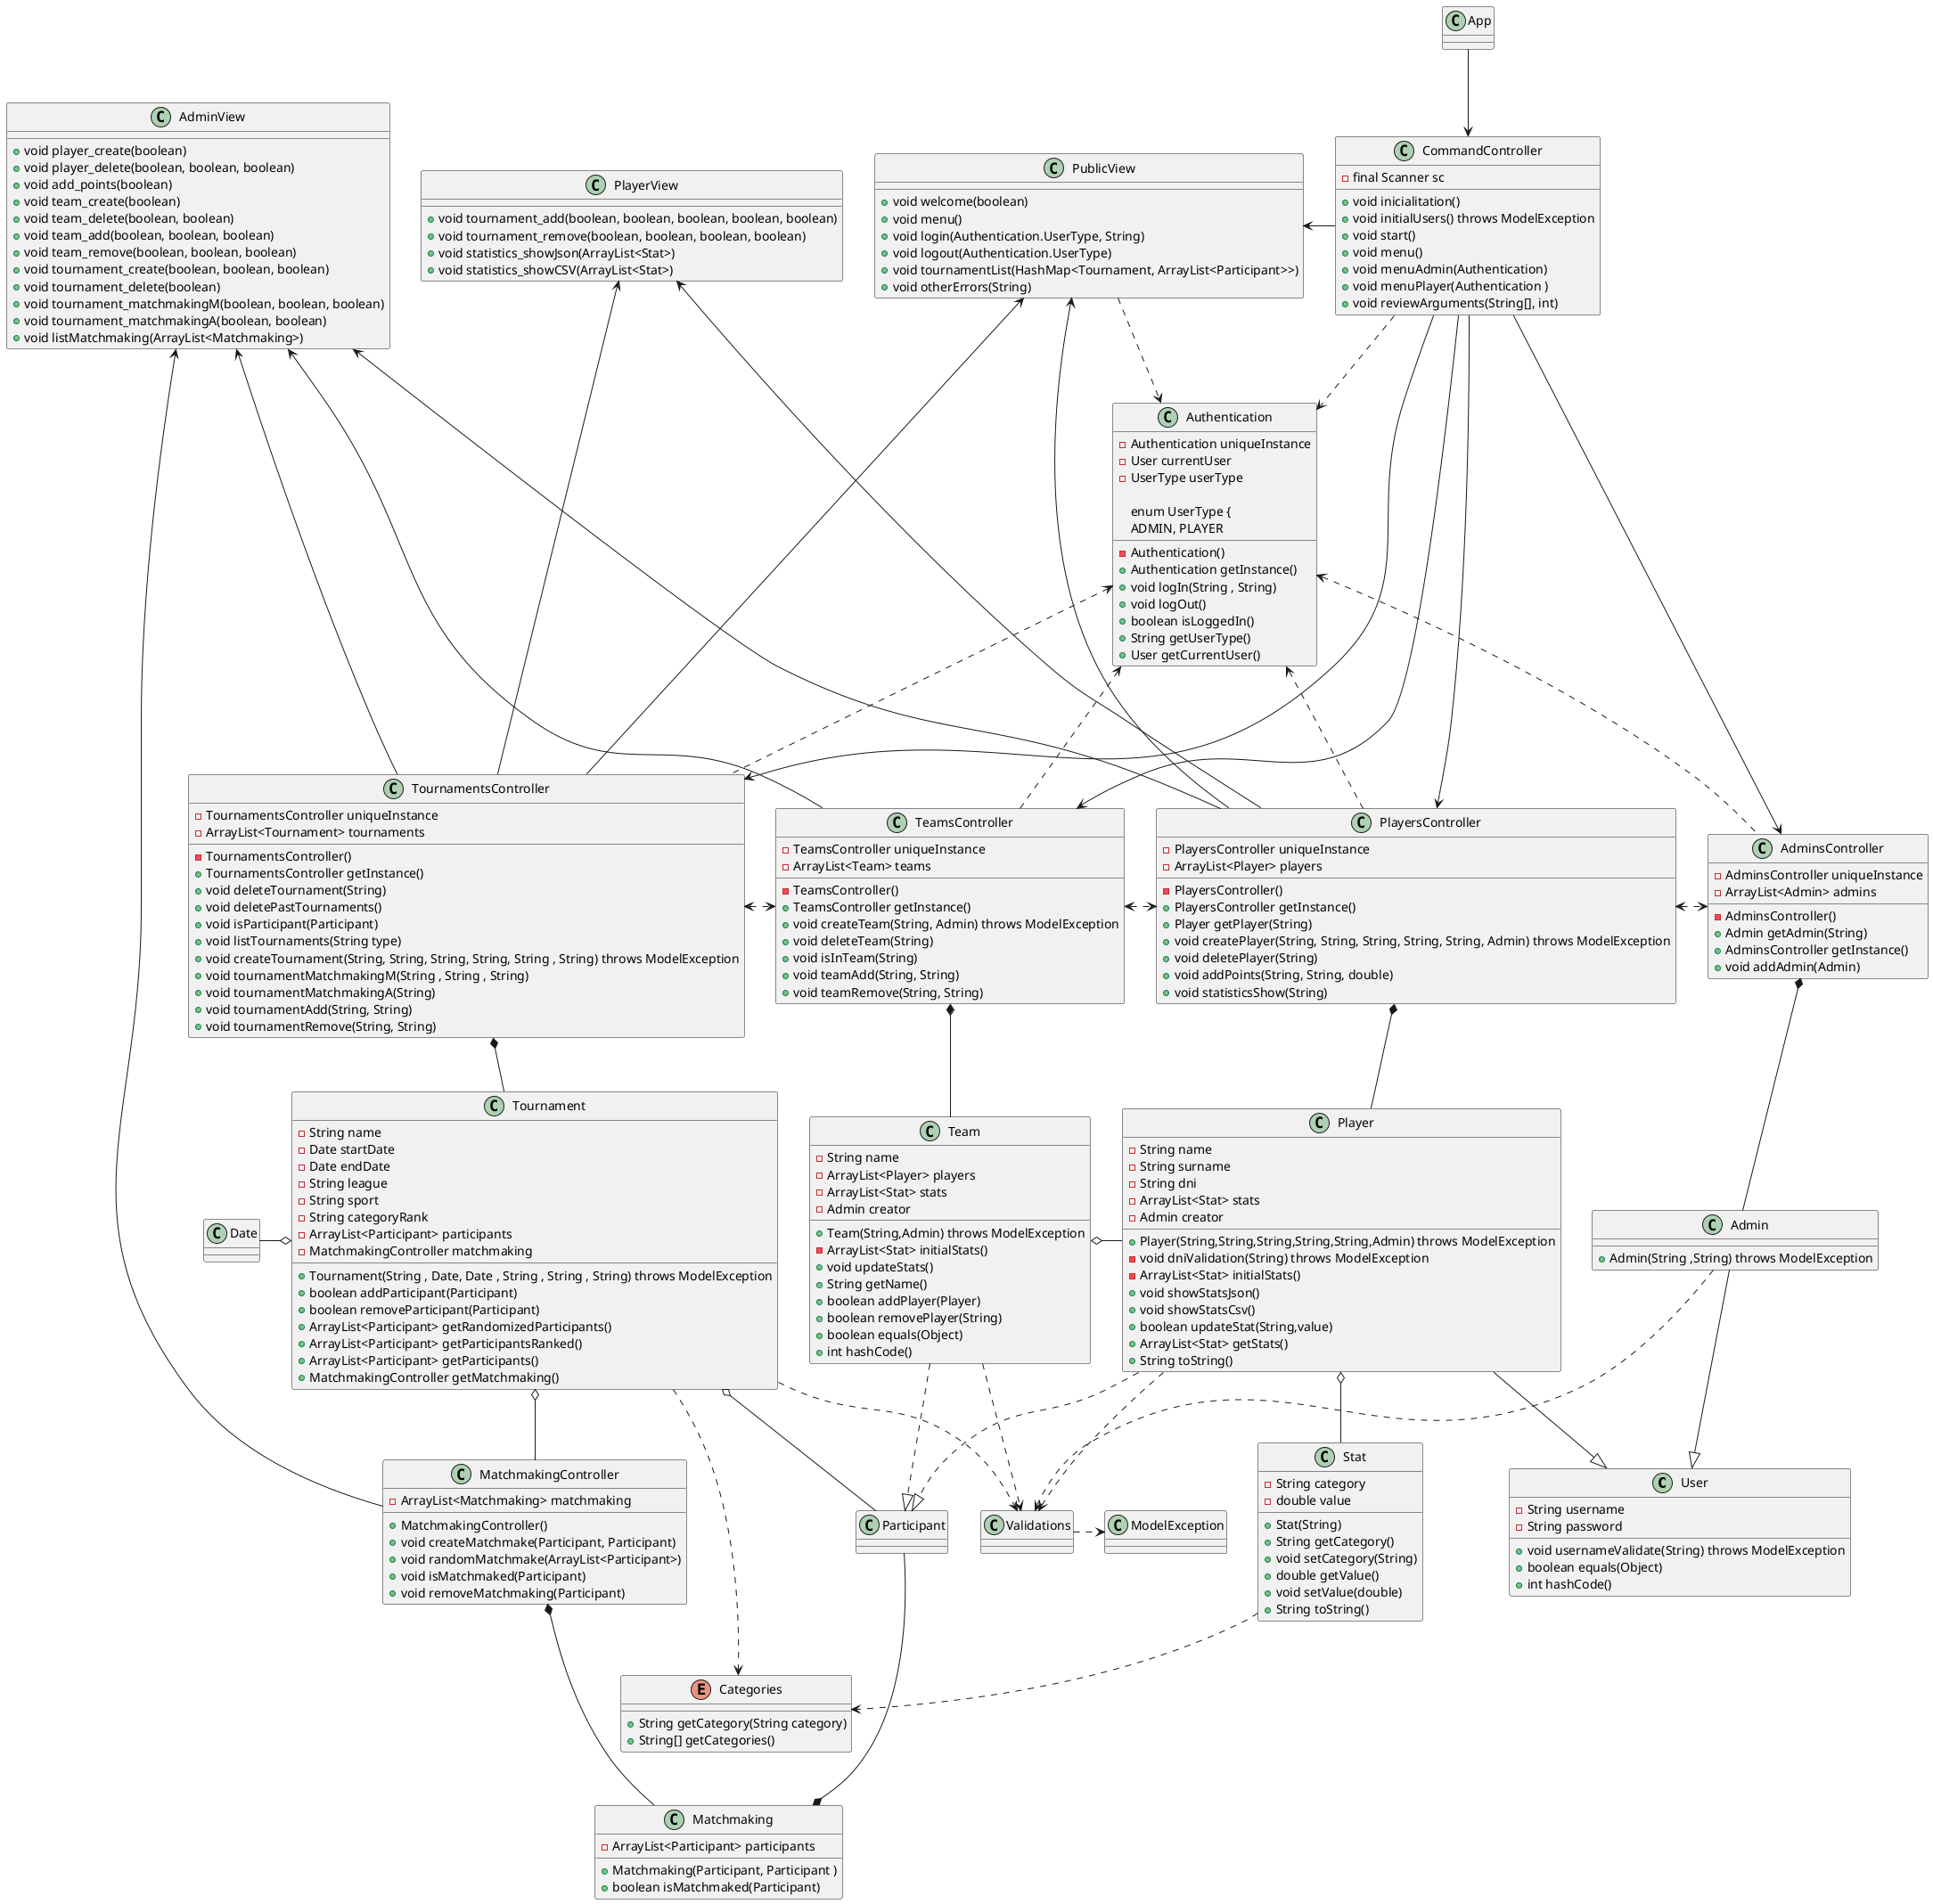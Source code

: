 @startuml
class User {
    - String username
    - String password
    + void usernameValidate(String) throws ModelException
    + boolean equals(Object)
    + int hashCode()
}

class Player {
    - String name
    - String surname
    - String dni
    - ArrayList<Stat> stats
    - Admin creator
    + Player(String,String,String,String,String,Admin) throws ModelException
    - void dniValidation(String) throws ModelException
    - ArrayList<Stat> initialStats()
    + void showStatsJson()
    + void showStatsCsv()
    + boolean updateStat(String,value)
    + ArrayList<Stat> getStats()
    + String toString()
}

class Admin {
    + Admin(String ,String) throws ModelException
}

enum Categories {
    +String getCategory(String category)
    +String[] getCategories()
}

class Stat {
    - String category
    - double value
    + Stat(String)
    + String getCategory()
    + void setCategory(String)
    + double getValue()
    + void setValue(double)
    + String toString()
}

class Team {
    - String name
    - ArrayList<Player> players
    - ArrayList<Stat> stats
    - Admin creator
    + Team(String,Admin) throws ModelException
    - ArrayList<Stat> initialStats()
    + void updateStats()
    + String getName()
    + boolean addPlayer(Player)
    + boolean removePlayer(String)
    + boolean equals(Object)
    + int hashCode()
}

class Matchmaking {
    - ArrayList<Participant> participants
    + Matchmaking(Participant, Participant )
    + boolean isMatchmaked(Participant)
}

class Tournament {
    - String name
    - Date startDate
    - Date endDate
    - String league
    - String sport
    - String categoryRank
    - ArrayList<Participant> participants
    - MatchmakingController matchmaking
    + Tournament(String , Date, Date , String , String , String) throws ModelException
    + boolean addParticipant(Participant)
    + boolean removeParticipant(Participant)
    + ArrayList<Participant> getRandomizedParticipants()
    + ArrayList<Participant> getParticipantsRanked()
    + ArrayList<Participant> getParticipants()
    + MatchmakingController getMatchmaking()
}

class CommandController {
    - final Scanner sc
    + void inicialitation()
    + void initialUsers() throws ModelException
    + void start()
    + void menu()
    + void menuAdmin(Authentication)
    + void menuPlayer(Authentication )
    + void reviewArguments(String[], int)
}

class AdminsController {
    - AdminsController uniqueInstance
    - ArrayList<Admin> admins
    - AdminsController()
    + Admin getAdmin(String)
    + AdminsController getInstance()
    + void addAdmin(Admin)
}

class PlayersController {
    - PlayersController uniqueInstance
    - ArrayList<Player> players
    - PlayersController()
    + PlayersController getInstance()
    + Player getPlayer(String)
    + void createPlayer(String, String, String, String, String, Admin) throws ModelException
    + void deletePlayer(String)
    + void addPoints(String, String, double)
    + void statisticsShow(String)
}

class Authentication {
    - Authentication uniqueInstance
    - User currentUser
    - UserType userType
    - Authentication()
    + Authentication getInstance()
    + void logIn(String , String)
    + void logOut()
    + boolean isLoggedIn()
    + String getUserType()
    + User getCurrentUser()

    enum UserType {
        ADMIN, PLAYER

}

class TournamentsController {
    - TournamentsController uniqueInstance
    - ArrayList<Tournament> tournaments
    - TournamentsController()
    + TournamentsController getInstance()
    + void deleteTournament(String)
    + void deletePastTournaments()
    + void isParticipant(Participant)
    + void listTournaments(String type)
    + void createTournament(String, String, String, String, String , String) throws ModelException
    + void tournamentMatchmakingM(String , String , String)
    + void tournamentMatchmakingA(String)
    + void tournamentAdd(String, String)
    + void tournamentRemove(String, String)
}

class TeamsController {
    - TeamsController uniqueInstance
    - ArrayList<Team> teams
    - TeamsController()
    + TeamsController getInstance()
    + void createTeam(String, Admin) throws ModelException
    + void deleteTeam(String)
    + void isInTeam(String)
    + void teamAdd(String, String)
    + void teamRemove(String, String)
}

class MatchmakingController {
    - ArrayList<Matchmaking> matchmaking
    + MatchmakingController()
    + void createMatchmake(Participant, Participant)
    + void randomMatchmake(ArrayList<Participant>)
    + void isMatchmaked(Participant)
    + void removeMatchmaking(Participant)
}

class PlayerView {
    + void tournament_add(boolean, boolean, boolean, boolean, boolean)
    + void tournament_remove(boolean, boolean, boolean, boolean)
    + void statistics_showJson(ArrayList<Stat>)
    + void statistics_showCSV(ArrayList<Stat>)
}

class PublicView {
    + void welcome(boolean)
    + void menu()
    + void login(Authentication.UserType, String)
    + void logout(Authentication.UserType)
    + void tournamentList(HashMap<Tournament, ArrayList<Participant>>)
    + void otherErrors(String)
}

class AdminView {
    + void player_create(boolean)
    + void player_delete(boolean, boolean, boolean)
    + void add_points(boolean)
    + void team_create(boolean)
    + void team_delete(boolean, boolean)
    + void team_add(boolean, boolean, boolean)
    + void team_remove(boolean, boolean, boolean)
    + void tournament_create(boolean, boolean, boolean)
    + void tournament_delete(boolean)
    + void tournament_matchmakingM(boolean, boolean, boolean)
    + void tournament_matchmakingA(boolean, boolean)
    + void listMatchmaking(ArrayList<Matchmaking>)
}

App --> CommandController
CommandController ---> TournamentsController
CommandController ---> TeamsController
CommandController ---> PlayersController
CommandController ---> AdminsController
PublicView <- CommandController
CommandController ..> Authentication
Authentication <. AdminsController
Authentication <. PlayersController
Authentication <... TeamsController
Authentication <... TournamentsController
TeamsController <.> PlayersController
AdminView <---- TeamsController
PlayersController <.> AdminsController
AdminView <---- PlayersController
AdminView <---- MatchmakingController
PlayerView <---- PlayersController
PublicView <---- PlayersController
PublicView ..> Authentication
TournamentsController <.> TeamsController
PublicView <---- TournamentsController
AdminView <---- TournamentsController
PlayerView <---- TournamentsController
TournamentsController *-- Tournament
Tournament o-- MatchmakingController
MatchmakingController *-- Matchmaking
AdminsController *-- Admin
PlayersController *-- Player
Player o-- Stat
Stat ..> Categories
TeamsController *-- Team
Team o- Player
Tournament o- Participant
Date -o Tournament
Tournament ..> Categories
Team ..|> Participant
Player ..|> Participant
Player --|> User
Admin --|> User
Participant ---* Matchmaking
Player ..> Validations
Admin ..> Validations
Team ..> Validations
Tournament ..> Validations
Validations .> ModelException

@enduml

